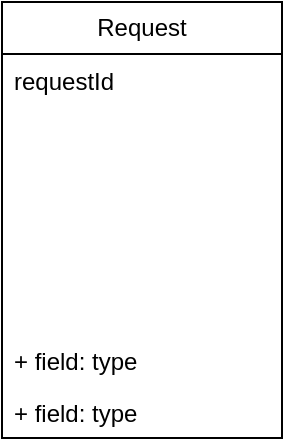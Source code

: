 <mxfile version="24.6.5" type="github">
  <diagram name="Page-1" id="F1PtndSuTaACcyISbv7q">
    <mxGraphModel dx="984" dy="659" grid="1" gridSize="10" guides="1" tooltips="1" connect="1" arrows="1" fold="1" page="1" pageScale="1" pageWidth="827" pageHeight="1169" math="0" shadow="0">
      <root>
        <mxCell id="0" />
        <mxCell id="1" parent="0" />
        <mxCell id="MMt1fj9Ad4f02GtlkC0e-1" value="Request" style="swimlane;fontStyle=0;childLayout=stackLayout;horizontal=1;startSize=26;fillColor=none;horizontalStack=0;resizeParent=1;resizeParentMax=0;resizeLast=0;collapsible=1;marginBottom=0;whiteSpace=wrap;html=1;" vertex="1" parent="1">
          <mxGeometry x="200" y="150" width="140" height="218" as="geometry" />
        </mxCell>
        <mxCell id="MMt1fj9Ad4f02GtlkC0e-2" value="requestId" style="text;strokeColor=none;fillColor=none;align=left;verticalAlign=top;spacingLeft=4;spacingRight=4;overflow=hidden;rotatable=0;points=[[0,0.5],[1,0.5]];portConstraint=eastwest;whiteSpace=wrap;html=1;direction=north;" vertex="1" parent="MMt1fj9Ad4f02GtlkC0e-1">
          <mxGeometry y="26" width="140" height="140" as="geometry" />
        </mxCell>
        <mxCell id="MMt1fj9Ad4f02GtlkC0e-3" value="+ field: type" style="text;strokeColor=none;fillColor=none;align=left;verticalAlign=top;spacingLeft=4;spacingRight=4;overflow=hidden;rotatable=0;points=[[0,0.5],[1,0.5]];portConstraint=eastwest;whiteSpace=wrap;html=1;" vertex="1" parent="MMt1fj9Ad4f02GtlkC0e-1">
          <mxGeometry y="166" width="140" height="26" as="geometry" />
        </mxCell>
        <mxCell id="MMt1fj9Ad4f02GtlkC0e-4" value="+ field: type" style="text;strokeColor=none;fillColor=none;align=left;verticalAlign=top;spacingLeft=4;spacingRight=4;overflow=hidden;rotatable=0;points=[[0,0.5],[1,0.5]];portConstraint=eastwest;whiteSpace=wrap;html=1;" vertex="1" parent="MMt1fj9Ad4f02GtlkC0e-1">
          <mxGeometry y="192" width="140" height="26" as="geometry" />
        </mxCell>
      </root>
    </mxGraphModel>
  </diagram>
</mxfile>
